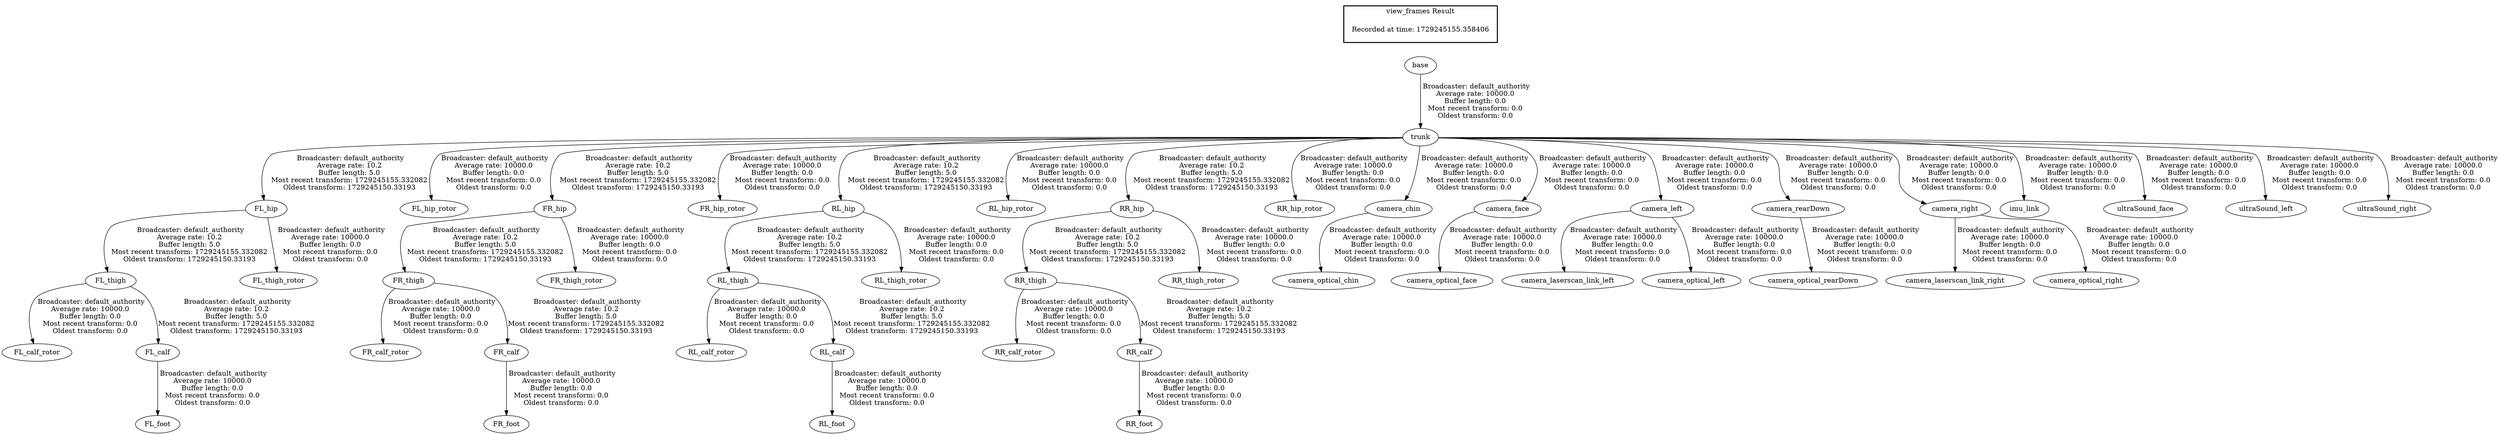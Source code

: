 digraph G {
"FL_thigh" -> "FL_calf_rotor"[label=" Broadcaster: default_authority\nAverage rate: 10000.0\nBuffer length: 0.0\nMost recent transform: 0.0\nOldest transform: 0.0\n"];
"FL_hip" -> "FL_thigh"[label=" Broadcaster: default_authority\nAverage rate: 10.2\nBuffer length: 5.0\nMost recent transform: 1729245155.332082\nOldest transform: 1729245150.33193\n"];
"FL_calf" -> "FL_foot"[label=" Broadcaster: default_authority\nAverage rate: 10000.0\nBuffer length: 0.0\nMost recent transform: 0.0\nOldest transform: 0.0\n"];
"FL_thigh" -> "FL_calf"[label=" Broadcaster: default_authority\nAverage rate: 10.2\nBuffer length: 5.0\nMost recent transform: 1729245155.332082\nOldest transform: 1729245150.33193\n"];
"trunk" -> "FL_hip_rotor"[label=" Broadcaster: default_authority\nAverage rate: 10000.0\nBuffer length: 0.0\nMost recent transform: 0.0\nOldest transform: 0.0\n"];
"base" -> "trunk"[label=" Broadcaster: default_authority\nAverage rate: 10000.0\nBuffer length: 0.0\nMost recent transform: 0.0\nOldest transform: 0.0\n"];
"FL_hip" -> "FL_thigh_rotor"[label=" Broadcaster: default_authority\nAverage rate: 10000.0\nBuffer length: 0.0\nMost recent transform: 0.0\nOldest transform: 0.0\n"];
"trunk" -> "FL_hip"[label=" Broadcaster: default_authority\nAverage rate: 10.2\nBuffer length: 5.0\nMost recent transform: 1729245155.332082\nOldest transform: 1729245150.33193\n"];
"FR_thigh" -> "FR_calf_rotor"[label=" Broadcaster: default_authority\nAverage rate: 10000.0\nBuffer length: 0.0\nMost recent transform: 0.0\nOldest transform: 0.0\n"];
"FR_hip" -> "FR_thigh"[label=" Broadcaster: default_authority\nAverage rate: 10.2\nBuffer length: 5.0\nMost recent transform: 1729245155.332082\nOldest transform: 1729245150.33193\n"];
"FR_calf" -> "FR_foot"[label=" Broadcaster: default_authority\nAverage rate: 10000.0\nBuffer length: 0.0\nMost recent transform: 0.0\nOldest transform: 0.0\n"];
"FR_thigh" -> "FR_calf"[label=" Broadcaster: default_authority\nAverage rate: 10.2\nBuffer length: 5.0\nMost recent transform: 1729245155.332082\nOldest transform: 1729245150.33193\n"];
"trunk" -> "FR_hip_rotor"[label=" Broadcaster: default_authority\nAverage rate: 10000.0\nBuffer length: 0.0\nMost recent transform: 0.0\nOldest transform: 0.0\n"];
"FR_hip" -> "FR_thigh_rotor"[label=" Broadcaster: default_authority\nAverage rate: 10000.0\nBuffer length: 0.0\nMost recent transform: 0.0\nOldest transform: 0.0\n"];
"trunk" -> "FR_hip"[label=" Broadcaster: default_authority\nAverage rate: 10.2\nBuffer length: 5.0\nMost recent transform: 1729245155.332082\nOldest transform: 1729245150.33193\n"];
"RL_thigh" -> "RL_calf_rotor"[label=" Broadcaster: default_authority\nAverage rate: 10000.0\nBuffer length: 0.0\nMost recent transform: 0.0\nOldest transform: 0.0\n"];
"RL_hip" -> "RL_thigh"[label=" Broadcaster: default_authority\nAverage rate: 10.2\nBuffer length: 5.0\nMost recent transform: 1729245155.332082\nOldest transform: 1729245150.33193\n"];
"RL_calf" -> "RL_foot"[label=" Broadcaster: default_authority\nAverage rate: 10000.0\nBuffer length: 0.0\nMost recent transform: 0.0\nOldest transform: 0.0\n"];
"RL_thigh" -> "RL_calf"[label=" Broadcaster: default_authority\nAverage rate: 10.2\nBuffer length: 5.0\nMost recent transform: 1729245155.332082\nOldest transform: 1729245150.33193\n"];
"trunk" -> "RL_hip_rotor"[label=" Broadcaster: default_authority\nAverage rate: 10000.0\nBuffer length: 0.0\nMost recent transform: 0.0\nOldest transform: 0.0\n"];
"RL_hip" -> "RL_thigh_rotor"[label=" Broadcaster: default_authority\nAverage rate: 10000.0\nBuffer length: 0.0\nMost recent transform: 0.0\nOldest transform: 0.0\n"];
"trunk" -> "RL_hip"[label=" Broadcaster: default_authority\nAverage rate: 10.2\nBuffer length: 5.0\nMost recent transform: 1729245155.332082\nOldest transform: 1729245150.33193\n"];
"RR_thigh" -> "RR_calf_rotor"[label=" Broadcaster: default_authority\nAverage rate: 10000.0\nBuffer length: 0.0\nMost recent transform: 0.0\nOldest transform: 0.0\n"];
"RR_hip" -> "RR_thigh"[label=" Broadcaster: default_authority\nAverage rate: 10.2\nBuffer length: 5.0\nMost recent transform: 1729245155.332082\nOldest transform: 1729245150.33193\n"];
"RR_calf" -> "RR_foot"[label=" Broadcaster: default_authority\nAverage rate: 10000.0\nBuffer length: 0.0\nMost recent transform: 0.0\nOldest transform: 0.0\n"];
"RR_thigh" -> "RR_calf"[label=" Broadcaster: default_authority\nAverage rate: 10.2\nBuffer length: 5.0\nMost recent transform: 1729245155.332082\nOldest transform: 1729245150.33193\n"];
"trunk" -> "RR_hip_rotor"[label=" Broadcaster: default_authority\nAverage rate: 10000.0\nBuffer length: 0.0\nMost recent transform: 0.0\nOldest transform: 0.0\n"];
"RR_hip" -> "RR_thigh_rotor"[label=" Broadcaster: default_authority\nAverage rate: 10000.0\nBuffer length: 0.0\nMost recent transform: 0.0\nOldest transform: 0.0\n"];
"trunk" -> "RR_hip"[label=" Broadcaster: default_authority\nAverage rate: 10.2\nBuffer length: 5.0\nMost recent transform: 1729245155.332082\nOldest transform: 1729245150.33193\n"];
"trunk" -> "camera_chin"[label=" Broadcaster: default_authority\nAverage rate: 10000.0\nBuffer length: 0.0\nMost recent transform: 0.0\nOldest transform: 0.0\n"];
"trunk" -> "camera_face"[label=" Broadcaster: default_authority\nAverage rate: 10000.0\nBuffer length: 0.0\nMost recent transform: 0.0\nOldest transform: 0.0\n"];
"trunk" -> "camera_left"[label=" Broadcaster: default_authority\nAverage rate: 10000.0\nBuffer length: 0.0\nMost recent transform: 0.0\nOldest transform: 0.0\n"];
"trunk" -> "camera_rearDown"[label=" Broadcaster: default_authority\nAverage rate: 10000.0\nBuffer length: 0.0\nMost recent transform: 0.0\nOldest transform: 0.0\n"];
"trunk" -> "camera_right"[label=" Broadcaster: default_authority\nAverage rate: 10000.0\nBuffer length: 0.0\nMost recent transform: 0.0\nOldest transform: 0.0\n"];
"camera_left" -> "camera_laserscan_link_left"[label=" Broadcaster: default_authority\nAverage rate: 10000.0\nBuffer length: 0.0\nMost recent transform: 0.0\nOldest transform: 0.0\n"];
"camera_right" -> "camera_laserscan_link_right"[label=" Broadcaster: default_authority\nAverage rate: 10000.0\nBuffer length: 0.0\nMost recent transform: 0.0\nOldest transform: 0.0\n"];
"camera_chin" -> "camera_optical_chin"[label=" Broadcaster: default_authority\nAverage rate: 10000.0\nBuffer length: 0.0\nMost recent transform: 0.0\nOldest transform: 0.0\n"];
"camera_face" -> "camera_optical_face"[label=" Broadcaster: default_authority\nAverage rate: 10000.0\nBuffer length: 0.0\nMost recent transform: 0.0\nOldest transform: 0.0\n"];
"camera_left" -> "camera_optical_left"[label=" Broadcaster: default_authority\nAverage rate: 10000.0\nBuffer length: 0.0\nMost recent transform: 0.0\nOldest transform: 0.0\n"];
"camera_rearDown" -> "camera_optical_rearDown"[label=" Broadcaster: default_authority\nAverage rate: 10000.0\nBuffer length: 0.0\nMost recent transform: 0.0\nOldest transform: 0.0\n"];
"camera_right" -> "camera_optical_right"[label=" Broadcaster: default_authority\nAverage rate: 10000.0\nBuffer length: 0.0\nMost recent transform: 0.0\nOldest transform: 0.0\n"];
"trunk" -> "imu_link"[label=" Broadcaster: default_authority\nAverage rate: 10000.0\nBuffer length: 0.0\nMost recent transform: 0.0\nOldest transform: 0.0\n"];
"trunk" -> "ultraSound_face"[label=" Broadcaster: default_authority\nAverage rate: 10000.0\nBuffer length: 0.0\nMost recent transform: 0.0\nOldest transform: 0.0\n"];
"trunk" -> "ultraSound_left"[label=" Broadcaster: default_authority\nAverage rate: 10000.0\nBuffer length: 0.0\nMost recent transform: 0.0\nOldest transform: 0.0\n"];
"trunk" -> "ultraSound_right"[label=" Broadcaster: default_authority\nAverage rate: 10000.0\nBuffer length: 0.0\nMost recent transform: 0.0\nOldest transform: 0.0\n"];
edge [style=invis];
 subgraph cluster_legend { style=bold; color=black; label ="view_frames Result";
"Recorded at time: 1729245155.358406"[ shape=plaintext ] ;
}->"base";
}